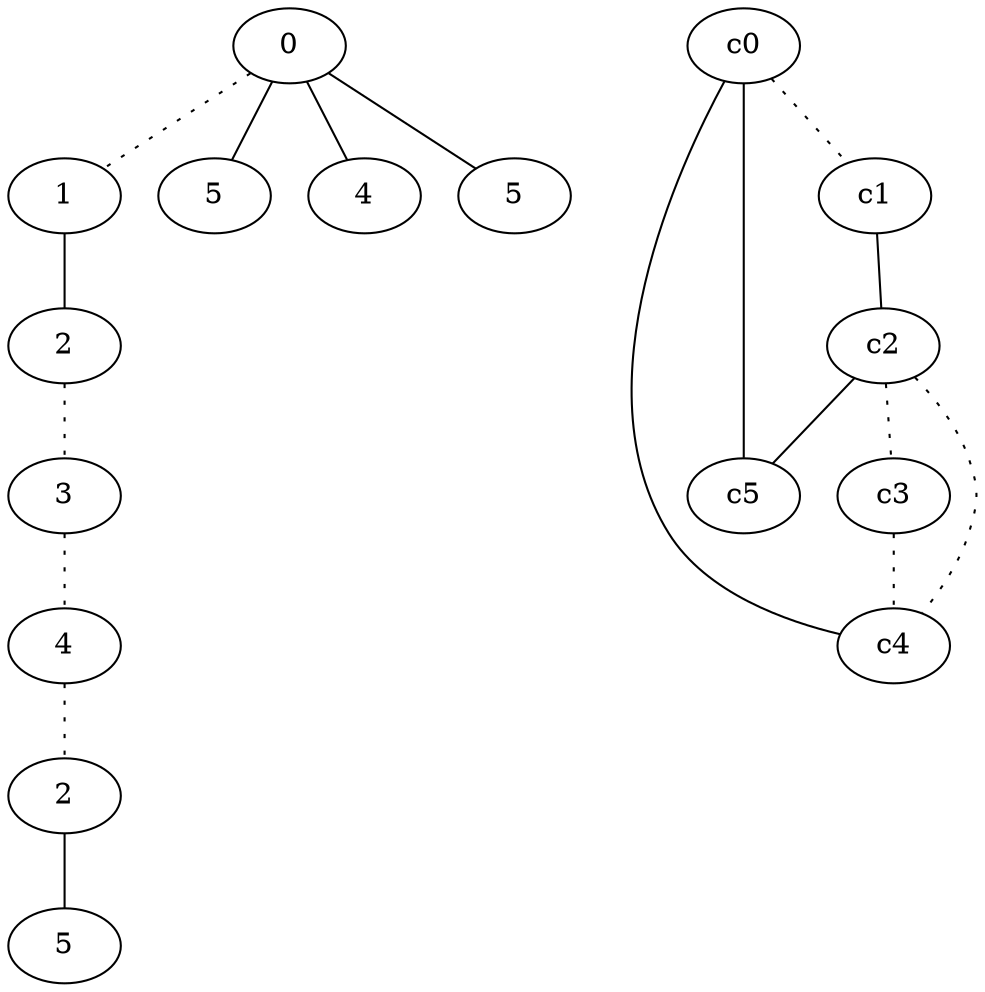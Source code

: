 graph {
a0[label=0];
a1[label=1];
a2[label=2];
a3[label=3];
a4[label=4];
a5[label=2];
a6[label=5];
a7[label=5];
a8[label=4];
a9[label=5];
a0 -- a1 [style=dotted];
a0 -- a7;
a0 -- a8;
a0 -- a9;
a1 -- a2;
a2 -- a3 [style=dotted];
a3 -- a4 [style=dotted];
a4 -- a5 [style=dotted];
a5 -- a6;
c0 -- c1 [style=dotted];
c0 -- c4;
c0 -- c5;
c1 -- c2;
c2 -- c3 [style=dotted];
c2 -- c4 [style=dotted];
c2 -- c5;
c3 -- c4 [style=dotted];
}
